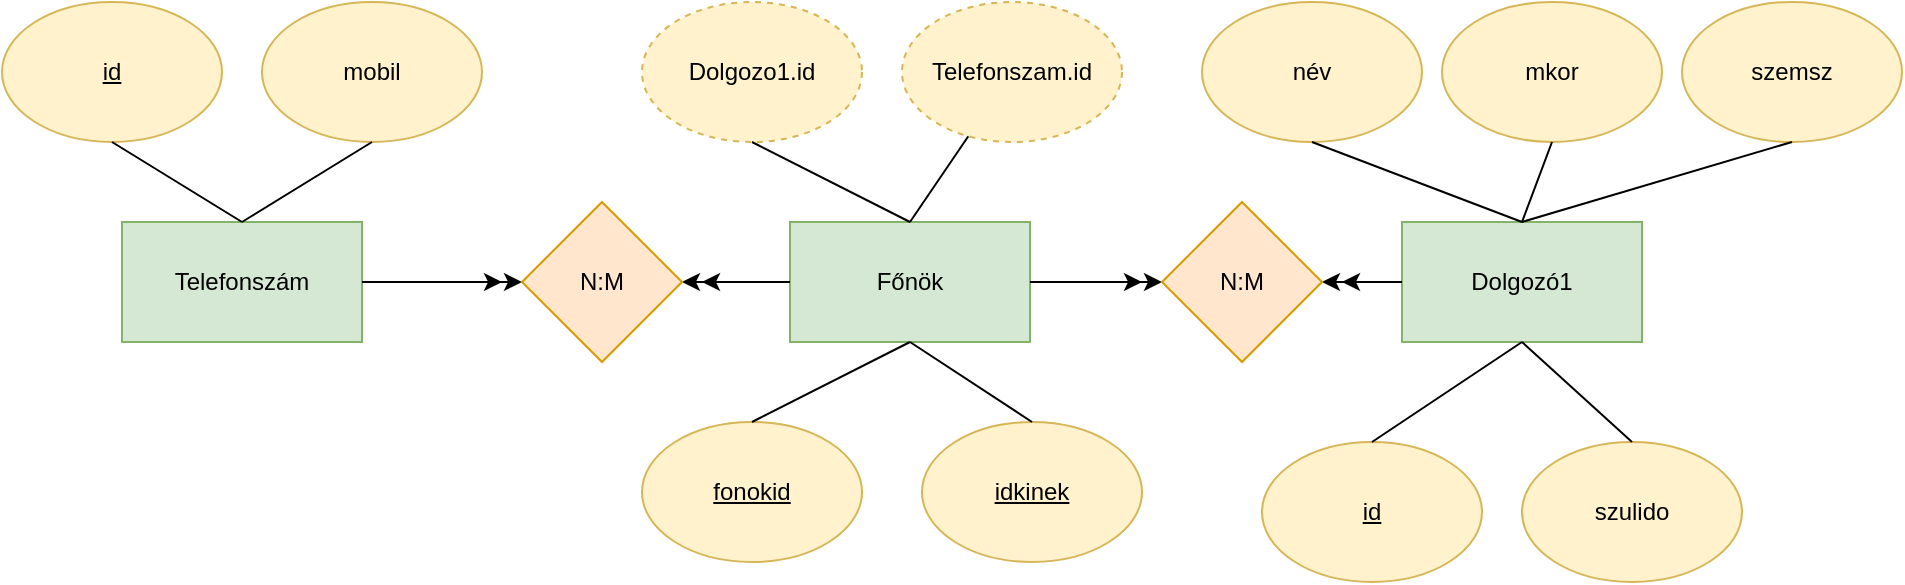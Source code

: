<mxfile version="24.8.4">
  <diagram name="1 oldal" id="9MM2sOz7PTY1M_kWldMg">
    <mxGraphModel dx="854" dy="466" grid="1" gridSize="10" guides="1" tooltips="1" connect="1" arrows="1" fold="1" page="1" pageScale="1" pageWidth="827" pageHeight="1169" math="0" shadow="0">
      <root>
        <mxCell id="0" />
        <mxCell id="1" parent="0" />
        <mxCell id="PX3cySZ4sO4N2F74Xmvi-30" value="szemsz" style="ellipse;whiteSpace=wrap;html=1;fillColor=#fff2cc;strokeColor=#d6b656;" parent="1" vertex="1">
          <mxGeometry x="860" y="90" width="110" height="70" as="geometry" />
        </mxCell>
        <mxCell id="PX3cySZ4sO4N2F74Xmvi-11" value="" style="edgeStyle=orthogonalEdgeStyle;rounded=0;orthogonalLoop=1;jettySize=auto;html=1;" parent="1" source="PX3cySZ4sO4N2F74Xmvi-1" target="PX3cySZ4sO4N2F74Xmvi-10" edge="1">
          <mxGeometry relative="1" as="geometry" />
        </mxCell>
        <mxCell id="PX3cySZ4sO4N2F74Xmvi-1" value="Telefonszám" style="rounded=0;whiteSpace=wrap;html=1;fillColor=#d5e8d4;strokeColor=#82b366;" parent="1" vertex="1">
          <mxGeometry x="80" y="200" width="120" height="60" as="geometry" />
        </mxCell>
        <mxCell id="PX3cySZ4sO4N2F74Xmvi-19" value="" style="edgeStyle=orthogonalEdgeStyle;rounded=0;orthogonalLoop=1;jettySize=auto;html=1;" parent="1" source="PX3cySZ4sO4N2F74Xmvi-2" target="PX3cySZ4sO4N2F74Xmvi-17" edge="1">
          <mxGeometry relative="1" as="geometry" />
        </mxCell>
        <mxCell id="PX3cySZ4sO4N2F74Xmvi-2" value="Dolgozó1" style="rounded=0;whiteSpace=wrap;html=1;fillColor=#d5e8d4;strokeColor=#82b366;" parent="1" vertex="1">
          <mxGeometry x="720" y="200" width="120" height="60" as="geometry" />
        </mxCell>
        <mxCell id="PX3cySZ4sO4N2F74Xmvi-18" value="" style="edgeStyle=orthogonalEdgeStyle;rounded=0;orthogonalLoop=1;jettySize=auto;html=1;" parent="1" source="PX3cySZ4sO4N2F74Xmvi-3" target="PX3cySZ4sO4N2F74Xmvi-17" edge="1">
          <mxGeometry relative="1" as="geometry" />
        </mxCell>
        <mxCell id="PX3cySZ4sO4N2F74Xmvi-3" value="Főnök" style="rounded=0;whiteSpace=wrap;html=1;fillColor=#d5e8d4;strokeColor=#82b366;" parent="1" vertex="1">
          <mxGeometry x="414" y="200" width="120" height="60" as="geometry" />
        </mxCell>
        <mxCell id="PX3cySZ4sO4N2F74Xmvi-6" value="mobil" style="ellipse;whiteSpace=wrap;html=1;fillColor=#fff2cc;strokeColor=#d6b656;" parent="1" vertex="1">
          <mxGeometry x="150" y="90" width="110" height="70" as="geometry" />
        </mxCell>
        <mxCell id="PX3cySZ4sO4N2F74Xmvi-7" value="&lt;u&gt;id&lt;/u&gt;" style="ellipse;whiteSpace=wrap;html=1;fillColor=#fff2cc;strokeColor=#d6b656;" parent="1" vertex="1">
          <mxGeometry x="20" y="90" width="110" height="70" as="geometry" />
        </mxCell>
        <mxCell id="PX3cySZ4sO4N2F74Xmvi-8" value="" style="endArrow=none;html=1;rounded=0;entryX=0.5;entryY=1;entryDx=0;entryDy=0;exitX=0.5;exitY=0;exitDx=0;exitDy=0;" parent="1" source="PX3cySZ4sO4N2F74Xmvi-1" target="PX3cySZ4sO4N2F74Xmvi-6" edge="1">
          <mxGeometry width="50" height="50" relative="1" as="geometry">
            <mxPoint x="420" y="270" as="sourcePoint" />
            <mxPoint x="470" y="220" as="targetPoint" />
          </mxGeometry>
        </mxCell>
        <mxCell id="PX3cySZ4sO4N2F74Xmvi-9" value="" style="endArrow=none;html=1;rounded=0;entryX=0.5;entryY=1;entryDx=0;entryDy=0;exitX=0.5;exitY=0;exitDx=0;exitDy=0;" parent="1" source="PX3cySZ4sO4N2F74Xmvi-1" target="PX3cySZ4sO4N2F74Xmvi-7" edge="1">
          <mxGeometry width="50" height="50" relative="1" as="geometry">
            <mxPoint x="420" y="270" as="sourcePoint" />
            <mxPoint x="470" y="220" as="targetPoint" />
          </mxGeometry>
        </mxCell>
        <mxCell id="PX3cySZ4sO4N2F74Xmvi-12" value="" style="edgeStyle=orthogonalEdgeStyle;rounded=0;orthogonalLoop=1;jettySize=auto;html=1;endArrow=none;endFill=0;startArrow=classic;startFill=1;" parent="1" source="PX3cySZ4sO4N2F74Xmvi-10" target="PX3cySZ4sO4N2F74Xmvi-3" edge="1">
          <mxGeometry relative="1" as="geometry" />
        </mxCell>
        <mxCell id="PX3cySZ4sO4N2F74Xmvi-10" value="N:M" style="rhombus;whiteSpace=wrap;html=1;fillColor=#ffe6cc;strokeColor=#d79b00;rounded=0;" parent="1" vertex="1">
          <mxGeometry x="280" y="190" width="80" height="80" as="geometry" />
        </mxCell>
        <mxCell id="PX3cySZ4sO4N2F74Xmvi-13" value="" style="endArrow=classic;html=1;rounded=0;exitX=0;exitY=0.5;exitDx=0;exitDy=0;" parent="1" source="PX3cySZ4sO4N2F74Xmvi-3" edge="1">
          <mxGeometry width="50" height="50" relative="1" as="geometry">
            <mxPoint x="420" y="270" as="sourcePoint" />
            <mxPoint x="370" y="230" as="targetPoint" />
          </mxGeometry>
        </mxCell>
        <mxCell id="PX3cySZ4sO4N2F74Xmvi-14" value="" style="endArrow=classic;html=1;rounded=0;exitX=1;exitY=0.5;exitDx=0;exitDy=0;" parent="1" source="PX3cySZ4sO4N2F74Xmvi-1" edge="1">
          <mxGeometry width="50" height="50" relative="1" as="geometry">
            <mxPoint x="420" y="270" as="sourcePoint" />
            <mxPoint x="270" y="230" as="targetPoint" />
          </mxGeometry>
        </mxCell>
        <mxCell id="PX3cySZ4sO4N2F74Xmvi-17" value="N:M" style="rhombus;whiteSpace=wrap;html=1;fillColor=#ffe6cc;strokeColor=#d79b00;rounded=0;" parent="1" vertex="1">
          <mxGeometry x="600" y="190" width="80" height="80" as="geometry" />
        </mxCell>
        <mxCell id="PX3cySZ4sO4N2F74Xmvi-20" value="&lt;u&gt;fonokid&lt;/u&gt;" style="ellipse;whiteSpace=wrap;html=1;fillColor=#fff2cc;strokeColor=#d6b656;" parent="1" vertex="1">
          <mxGeometry x="340" y="300" width="110" height="70" as="geometry" />
        </mxCell>
        <mxCell id="PX3cySZ4sO4N2F74Xmvi-21" value="&lt;u&gt;idkinek&lt;/u&gt;" style="ellipse;whiteSpace=wrap;html=1;fillColor=#fff2cc;strokeColor=#d6b656;" parent="1" vertex="1">
          <mxGeometry x="480" y="300" width="110" height="70" as="geometry" />
        </mxCell>
        <mxCell id="PX3cySZ4sO4N2F74Xmvi-22" value="" style="endArrow=classic;html=1;rounded=0;exitX=1;exitY=0.5;exitDx=0;exitDy=0;" parent="1" source="PX3cySZ4sO4N2F74Xmvi-3" edge="1">
          <mxGeometry width="50" height="50" relative="1" as="geometry">
            <mxPoint x="420" y="270" as="sourcePoint" />
            <mxPoint x="590" y="230" as="targetPoint" />
          </mxGeometry>
        </mxCell>
        <mxCell id="PX3cySZ4sO4N2F74Xmvi-23" value="" style="endArrow=classic;html=1;rounded=0;exitX=0;exitY=0.5;exitDx=0;exitDy=0;" parent="1" source="PX3cySZ4sO4N2F74Xmvi-2" edge="1">
          <mxGeometry width="50" height="50" relative="1" as="geometry">
            <mxPoint x="420" y="270" as="sourcePoint" />
            <mxPoint x="690" y="230" as="targetPoint" />
          </mxGeometry>
        </mxCell>
        <mxCell id="PX3cySZ4sO4N2F74Xmvi-24" value="" style="endArrow=none;html=1;rounded=0;entryX=0.5;entryY=1;entryDx=0;entryDy=0;exitX=0.5;exitY=0;exitDx=0;exitDy=0;" parent="1" source="PX3cySZ4sO4N2F74Xmvi-20" target="PX3cySZ4sO4N2F74Xmvi-3" edge="1">
          <mxGeometry width="50" height="50" relative="1" as="geometry">
            <mxPoint x="420" y="270" as="sourcePoint" />
            <mxPoint x="470" y="220" as="targetPoint" />
          </mxGeometry>
        </mxCell>
        <mxCell id="PX3cySZ4sO4N2F74Xmvi-25" value="" style="endArrow=none;html=1;rounded=0;entryX=0.5;entryY=1;entryDx=0;entryDy=0;exitX=0.5;exitY=0;exitDx=0;exitDy=0;" parent="1" source="PX3cySZ4sO4N2F74Xmvi-21" target="PX3cySZ4sO4N2F74Xmvi-3" edge="1">
          <mxGeometry width="50" height="50" relative="1" as="geometry">
            <mxPoint x="420" y="270" as="sourcePoint" />
            <mxPoint x="470" y="220" as="targetPoint" />
          </mxGeometry>
        </mxCell>
        <mxCell id="PX3cySZ4sO4N2F74Xmvi-26" value="&lt;u&gt;id&lt;/u&gt;" style="ellipse;whiteSpace=wrap;html=1;fillColor=#fff2cc;strokeColor=#d6b656;" parent="1" vertex="1">
          <mxGeometry x="650" y="310" width="110" height="70" as="geometry" />
        </mxCell>
        <mxCell id="PX3cySZ4sO4N2F74Xmvi-27" value="név&lt;span style=&quot;color: rgba(0, 0, 0, 0); font-family: monospace; font-size: 0px; text-align: start; text-wrap-mode: nowrap;&quot;&gt;%3CmxGraphModel%3E%3Croot%3E%3CmxCell%20id%3D%220%22%2F%3E%3CmxCell%20id%3D%221%22%20parent%3D%220%22%2F%3E%3CmxCell%20id%3D%222%22%20value%3D%22mobil%22%20style%3D%22ellipse%3BwhiteSpace%3Dwrap%3Bhtml%3D1%3BfillColor%3D%23fff2cc%3BstrokeColor%3D%23d6b656%3B%22%20vertex%3D%221%22%20parent%3D%221%22%3E%3CmxGeometry%20x%3D%22150%22%20y%3D%2290%22%20width%3D%22110%22%20height%3D%2270%22%20as%3D%22geometry%22%2F%3E%3C%2FmxCell%3E%3C%2Froot%3E%3C%2FmxGraphModel%3E&lt;/span&gt;&lt;span style=&quot;color: rgba(0, 0, 0, 0); font-family: monospace; font-size: 0px; text-align: start; text-wrap-mode: nowrap;&quot;&gt;%3CmxGraphModel%3E%3Croot%3E%3CmxCell%20id%3D%220%22%2F%3E%3CmxCell%20id%3D%221%22%20parent%3D%220%22%2F%3E%3CmxCell%20id%3D%222%22%20value%3D%22mobil%22%20style%3D%22ellipse%3BwhiteSpace%3Dwrap%3Bhtml%3D1%3BfillColor%3D%23fff2cc%3BstrokeColor%3D%23d6b656%3B%22%20vertex%3D%221%22%20parent%3D%221%22%3E%3CmxGeometry%20x%3D%22150%22%20y%3D%2290%22%20width%3D%22110%22%20height%3D%2270%22%20as%3D%22geometry%22%2F%3E%3C%2FmxCell%3E%3C%2Froot%3E%3C%2FmxGraphModel%3E&lt;/span&gt;" style="ellipse;whiteSpace=wrap;html=1;fillColor=#fff2cc;strokeColor=#d6b656;" parent="1" vertex="1">
          <mxGeometry x="620" y="90" width="110" height="70" as="geometry" />
        </mxCell>
        <mxCell id="PX3cySZ4sO4N2F74Xmvi-28" value="mkor" style="ellipse;whiteSpace=wrap;html=1;fillColor=#fff2cc;strokeColor=#d6b656;" parent="1" vertex="1">
          <mxGeometry x="740" y="90" width="110" height="70" as="geometry" />
        </mxCell>
        <mxCell id="PX3cySZ4sO4N2F74Xmvi-29" value="szulido" style="ellipse;whiteSpace=wrap;html=1;fillColor=#fff2cc;strokeColor=#d6b656;" parent="1" vertex="1">
          <mxGeometry x="780" y="310" width="110" height="70" as="geometry" />
        </mxCell>
        <mxCell id="PX3cySZ4sO4N2F74Xmvi-31" value="" style="endArrow=none;html=1;rounded=0;entryX=0.5;entryY=1;entryDx=0;entryDy=0;exitX=0.5;exitY=0;exitDx=0;exitDy=0;" parent="1" source="PX3cySZ4sO4N2F74Xmvi-26" target="PX3cySZ4sO4N2F74Xmvi-2" edge="1">
          <mxGeometry width="50" height="50" relative="1" as="geometry">
            <mxPoint x="490" y="270" as="sourcePoint" />
            <mxPoint x="540" y="220" as="targetPoint" />
          </mxGeometry>
        </mxCell>
        <mxCell id="PX3cySZ4sO4N2F74Xmvi-32" value="" style="endArrow=none;html=1;rounded=0;entryX=0.5;entryY=1;entryDx=0;entryDy=0;exitX=0.5;exitY=0;exitDx=0;exitDy=0;" parent="1" source="PX3cySZ4sO4N2F74Xmvi-29" target="PX3cySZ4sO4N2F74Xmvi-2" edge="1">
          <mxGeometry width="50" height="50" relative="1" as="geometry">
            <mxPoint x="490" y="270" as="sourcePoint" />
            <mxPoint x="540" y="220" as="targetPoint" />
          </mxGeometry>
        </mxCell>
        <mxCell id="PX3cySZ4sO4N2F74Xmvi-33" value="" style="endArrow=none;html=1;rounded=0;entryX=0.5;entryY=0;entryDx=0;entryDy=0;exitX=0.5;exitY=1;exitDx=0;exitDy=0;" parent="1" source="PX3cySZ4sO4N2F74Xmvi-27" target="PX3cySZ4sO4N2F74Xmvi-2" edge="1">
          <mxGeometry width="50" height="50" relative="1" as="geometry">
            <mxPoint x="490" y="270" as="sourcePoint" />
            <mxPoint x="540" y="220" as="targetPoint" />
          </mxGeometry>
        </mxCell>
        <mxCell id="PX3cySZ4sO4N2F74Xmvi-34" value="" style="endArrow=none;html=1;rounded=0;entryX=0.5;entryY=1;entryDx=0;entryDy=0;exitX=0.5;exitY=0;exitDx=0;exitDy=0;" parent="1" source="PX3cySZ4sO4N2F74Xmvi-2" target="PX3cySZ4sO4N2F74Xmvi-28" edge="1">
          <mxGeometry width="50" height="50" relative="1" as="geometry">
            <mxPoint x="490" y="270" as="sourcePoint" />
            <mxPoint x="540" y="220" as="targetPoint" />
          </mxGeometry>
        </mxCell>
        <mxCell id="PX3cySZ4sO4N2F74Xmvi-35" value="" style="endArrow=none;html=1;rounded=0;entryX=0.5;entryY=1;entryDx=0;entryDy=0;exitX=0.5;exitY=0;exitDx=0;exitDy=0;" parent="1" source="PX3cySZ4sO4N2F74Xmvi-2" target="PX3cySZ4sO4N2F74Xmvi-30" edge="1">
          <mxGeometry width="50" height="50" relative="1" as="geometry">
            <mxPoint x="490" y="270" as="sourcePoint" />
            <mxPoint x="540" y="220" as="targetPoint" />
          </mxGeometry>
        </mxCell>
        <mxCell id="qarcgGvG9QqAlYWFQ691-1" value="Dolgozo1.id" style="ellipse;whiteSpace=wrap;html=1;fillColor=#fff2cc;strokeColor=#d6b656;dashed=1;" vertex="1" parent="1">
          <mxGeometry x="340" y="90" width="110" height="70" as="geometry" />
        </mxCell>
        <mxCell id="qarcgGvG9QqAlYWFQ691-2" value="Telefonszam.id" style="ellipse;whiteSpace=wrap;html=1;fillColor=#fff2cc;strokeColor=#d6b656;dashed=1;" vertex="1" parent="1">
          <mxGeometry x="470" y="90" width="110" height="70" as="geometry" />
        </mxCell>
        <mxCell id="qarcgGvG9QqAlYWFQ691-3" value="" style="endArrow=none;html=1;rounded=0;exitX=0.5;exitY=0;exitDx=0;exitDy=0;" edge="1" parent="1" source="PX3cySZ4sO4N2F74Xmvi-3" target="qarcgGvG9QqAlYWFQ691-2">
          <mxGeometry width="50" height="50" relative="1" as="geometry">
            <mxPoint x="490" y="300" as="sourcePoint" />
            <mxPoint x="540" y="250" as="targetPoint" />
          </mxGeometry>
        </mxCell>
        <mxCell id="qarcgGvG9QqAlYWFQ691-7" value="" style="endArrow=none;html=1;rounded=0;entryX=0.5;entryY=1;entryDx=0;entryDy=0;exitX=0.5;exitY=0;exitDx=0;exitDy=0;" edge="1" parent="1" source="PX3cySZ4sO4N2F74Xmvi-3" target="qarcgGvG9QqAlYWFQ691-1">
          <mxGeometry width="50" height="50" relative="1" as="geometry">
            <mxPoint x="490" y="220" as="sourcePoint" />
            <mxPoint x="540" y="170" as="targetPoint" />
          </mxGeometry>
        </mxCell>
      </root>
    </mxGraphModel>
  </diagram>
</mxfile>
